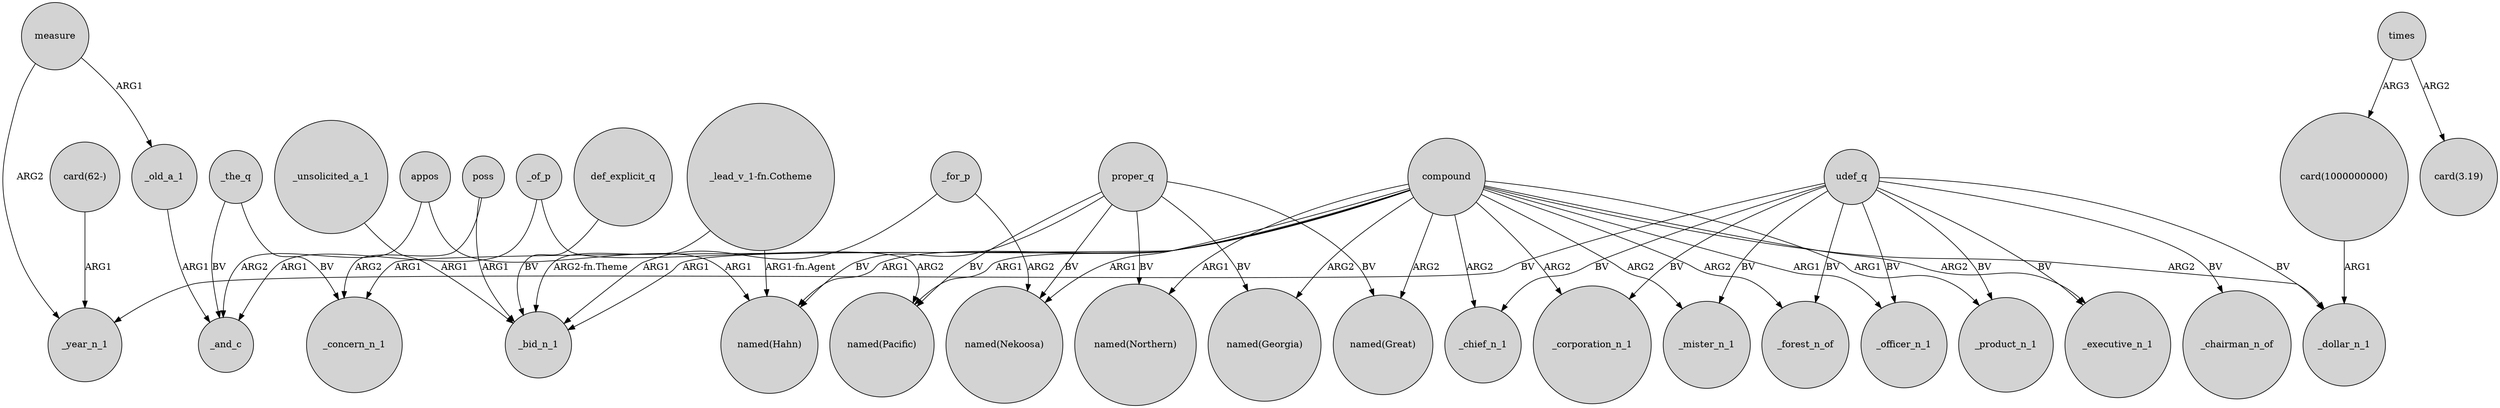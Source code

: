 digraph {
	node [shape=circle style=filled]
	_the_q -> _and_c [label=BV]
	compound -> _product_n_1 [label=ARG1]
	compound -> "named(Hahn)" [label=ARG1]
	"card(62-)" -> _year_n_1 [label=ARG1]
	compound -> _concern_n_1 [label=ARG1]
	poss -> _concern_n_1 [label=ARG2]
	measure -> _year_n_1 [label=ARG2]
	_old_a_1 -> _and_c [label=ARG1]
	udef_q -> _executive_n_1 [label=BV]
	_of_p -> "named(Pacific)" [label=ARG2]
	"_lead_v_1-fn.Cotheme" -> "named(Hahn)" [label="ARG1-fn.Agent"]
	compound -> "named(Nekoosa)" [label=ARG1]
	_unsolicited_a_1 -> _bid_n_1 [label=ARG1]
	compound -> _mister_n_1 [label=ARG2]
	appos -> "named(Hahn)" [label=ARG1]
	def_explicit_q -> _bid_n_1 [label=BV]
	compound -> _corporation_n_1 [label=ARG2]
	udef_q -> _mister_n_1 [label=BV]
	proper_q -> "named(Hahn)" [label=BV]
	compound -> "named(Georgia)" [label=ARG2]
	udef_q -> _forest_n_of [label=BV]
	"_lead_v_1-fn.Cotheme" -> _bid_n_1 [label="ARG2-fn.Theme"]
	compound -> "named(Great)" [label=ARG2]
	udef_q -> _chairman_n_of [label=BV]
	compound -> _chief_n_1 [label=ARG2]
	_the_q -> _concern_n_1 [label=BV]
	measure -> _old_a_1 [label=ARG1]
	compound -> _officer_n_1 [label=ARG1]
	times -> "card(1000000000)" [label=ARG3]
	udef_q -> _corporation_n_1 [label=BV]
	proper_q -> "named(Nekoosa)" [label=BV]
	times -> "card(3.19)" [label=ARG2]
	appos -> _and_c [label=ARG2]
	udef_q -> _chief_n_1 [label=BV]
	compound -> _forest_n_of [label=ARG2]
	proper_q -> "named(Great)" [label=BV]
	udef_q -> _officer_n_1 [label=BV]
	poss -> _bid_n_1 [label=ARG1]
	_of_p -> _and_c [label=ARG1]
	udef_q -> _product_n_1 [label=BV]
	udef_q -> _year_n_1 [label=BV]
	proper_q -> "named(Georgia)" [label=BV]
	_for_p -> _bid_n_1 [label=ARG1]
	compound -> "named(Northern)" [label=ARG1]
	_for_p -> "named(Nekoosa)" [label=ARG2]
	"card(1000000000)" -> _dollar_n_1 [label=ARG1]
	compound -> _dollar_n_1 [label=ARG2]
	compound -> _executive_n_1 [label=ARG2]
	compound -> "named(Pacific)" [label=ARG1]
	compound -> _bid_n_1 [label=ARG1]
	proper_q -> "named(Pacific)" [label=BV]
	proper_q -> "named(Northern)" [label=BV]
	udef_q -> _dollar_n_1 [label=BV]
}
